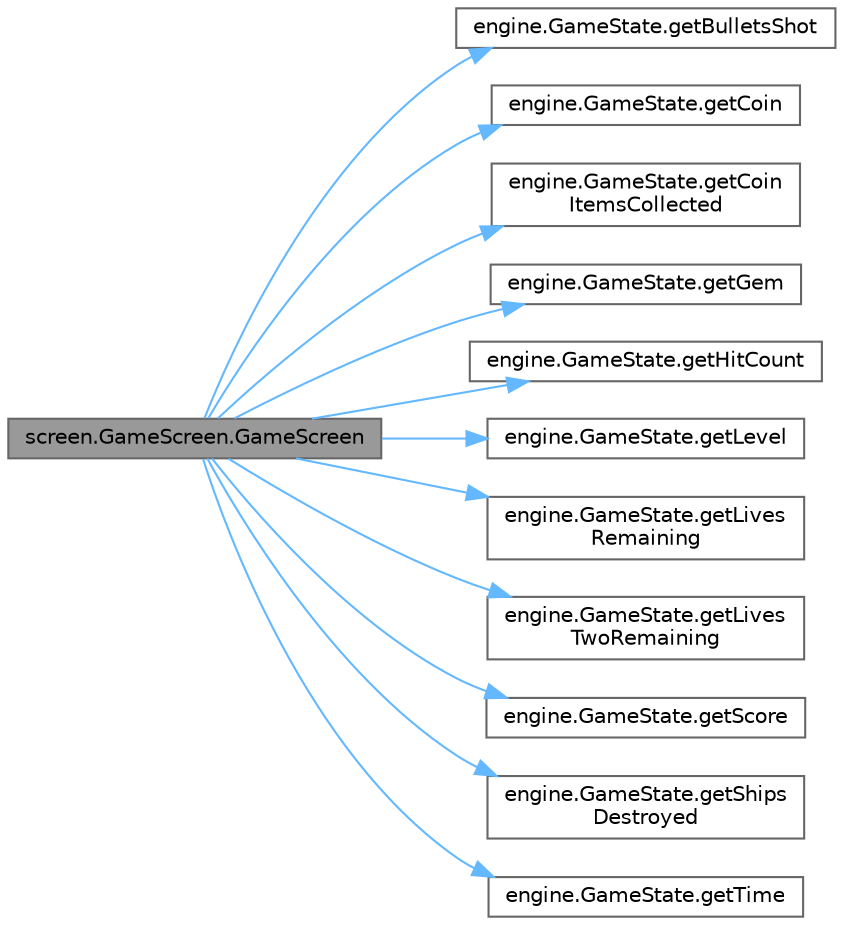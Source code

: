 digraph "screen.GameScreen.GameScreen"
{
 // LATEX_PDF_SIZE
  bgcolor="transparent";
  edge [fontname=Helvetica,fontsize=10,labelfontname=Helvetica,labelfontsize=10];
  node [fontname=Helvetica,fontsize=10,shape=box,height=0.2,width=0.4];
  rankdir="LR";
  Node1 [id="Node000001",label="screen.GameScreen.GameScreen",height=0.2,width=0.4,color="gray40", fillcolor="grey60", style="filled", fontcolor="black",tooltip="Constructor, establishes the properties of the screen."];
  Node1 -> Node2 [id="edge1_Node000001_Node000002",color="steelblue1",style="solid",tooltip=" "];
  Node2 [id="Node000002",label="engine.GameState.getBulletsShot",height=0.2,width=0.4,color="grey40", fillcolor="white", style="filled",URL="$classengine_1_1_game_state.html#a7bb7806ccaa9f1e83062a3a05020832c",tooltip=" "];
  Node1 -> Node3 [id="edge2_Node000001_Node000003",color="steelblue1",style="solid",tooltip=" "];
  Node3 [id="Node000003",label="engine.GameState.getCoin",height=0.2,width=0.4,color="grey40", fillcolor="white", style="filled",URL="$classengine_1_1_game_state.html#adcc1dbdd8521d082800151c75992b44f",tooltip=" "];
  Node1 -> Node4 [id="edge3_Node000001_Node000004",color="steelblue1",style="solid",tooltip=" "];
  Node4 [id="Node000004",label="engine.GameState.getCoin\lItemsCollected",height=0.2,width=0.4,color="grey40", fillcolor="white", style="filled",URL="$classengine_1_1_game_state.html#a2b012ee05d1df4689384d2d1cf8957be",tooltip=" "];
  Node1 -> Node5 [id="edge4_Node000001_Node000005",color="steelblue1",style="solid",tooltip=" "];
  Node5 [id="Node000005",label="engine.GameState.getGem",height=0.2,width=0.4,color="grey40", fillcolor="white", style="filled",URL="$classengine_1_1_game_state.html#a753ab8fa73baa6be802e853b7d55a49d",tooltip=" "];
  Node1 -> Node6 [id="edge5_Node000001_Node000006",color="steelblue1",style="solid",tooltip=" "];
  Node6 [id="Node000006",label="engine.GameState.getHitCount",height=0.2,width=0.4,color="grey40", fillcolor="white", style="filled",URL="$classengine_1_1_game_state.html#aa4ed0dcf9e291eaae5f0ce97c0b22f99",tooltip=" "];
  Node1 -> Node7 [id="edge6_Node000001_Node000007",color="steelblue1",style="solid",tooltip=" "];
  Node7 [id="Node000007",label="engine.GameState.getLevel",height=0.2,width=0.4,color="grey40", fillcolor="white", style="filled",URL="$classengine_1_1_game_state.html#a09ac6f7c53a24f5378c876736db94054",tooltip=" "];
  Node1 -> Node8 [id="edge7_Node000001_Node000008",color="steelblue1",style="solid",tooltip=" "];
  Node8 [id="Node000008",label="engine.GameState.getLives\lRemaining",height=0.2,width=0.4,color="grey40", fillcolor="white", style="filled",URL="$classengine_1_1_game_state.html#a5ed1c96ce024611ecf2375b31406dd52",tooltip=" "];
  Node1 -> Node9 [id="edge8_Node000001_Node000009",color="steelblue1",style="solid",tooltip=" "];
  Node9 [id="Node000009",label="engine.GameState.getLives\lTwoRemaining",height=0.2,width=0.4,color="grey40", fillcolor="white", style="filled",URL="$classengine_1_1_game_state.html#a4d23a7b02b65ada08cdacd1e058be62c",tooltip=" "];
  Node1 -> Node10 [id="edge9_Node000001_Node000010",color="steelblue1",style="solid",tooltip=" "];
  Node10 [id="Node000010",label="engine.GameState.getScore",height=0.2,width=0.4,color="grey40", fillcolor="white", style="filled",URL="$classengine_1_1_game_state.html#a60ff07023c26cc841f1dd3e1b47ff094",tooltip=" "];
  Node1 -> Node11 [id="edge10_Node000001_Node000011",color="steelblue1",style="solid",tooltip=" "];
  Node11 [id="Node000011",label="engine.GameState.getShips\lDestroyed",height=0.2,width=0.4,color="grey40", fillcolor="white", style="filled",URL="$classengine_1_1_game_state.html#a425999cc92657304d7cfd282b23ddd57",tooltip=" "];
  Node1 -> Node12 [id="edge11_Node000001_Node000012",color="steelblue1",style="solid",tooltip=" "];
  Node12 [id="Node000012",label="engine.GameState.getTime",height=0.2,width=0.4,color="grey40", fillcolor="white", style="filled",URL="$classengine_1_1_game_state.html#a1f8e502b57fc06d7b30231459f1b4f55",tooltip="Soomin Lee / TeamHUD."];
}
